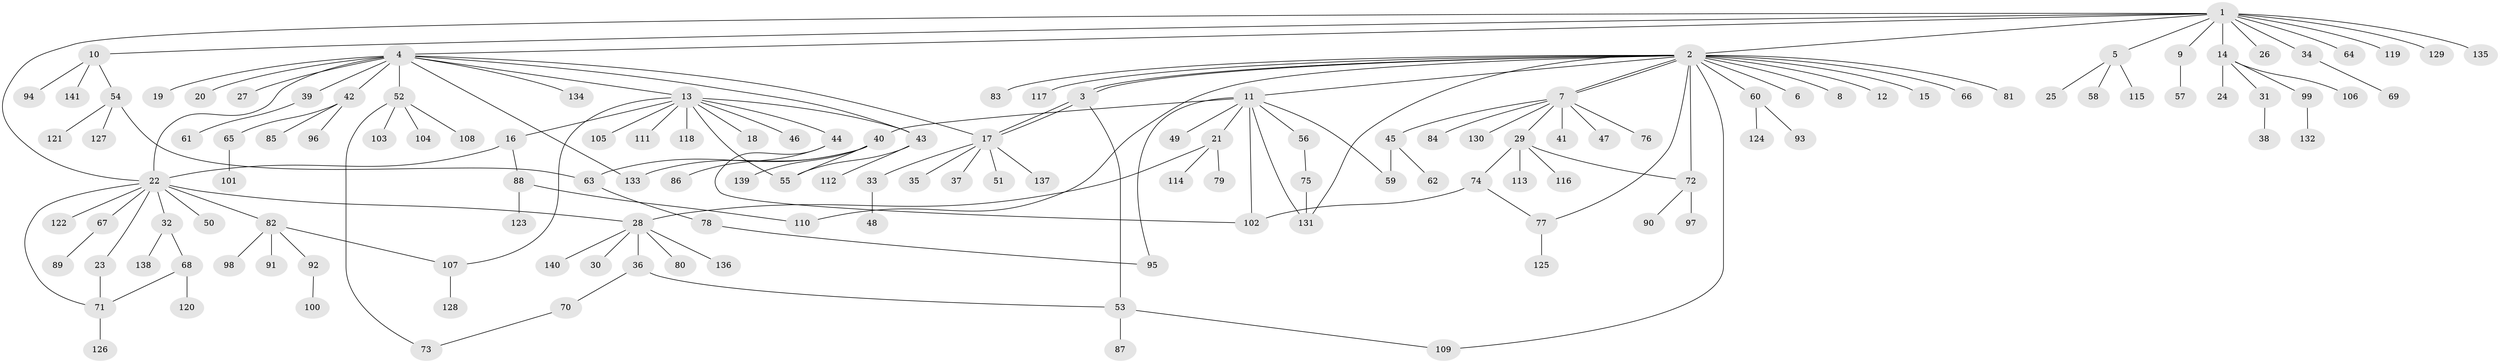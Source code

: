 // coarse degree distribution, {15: 0.009174311926605505, 19: 0.009174311926605505, 5: 0.03669724770642202, 12: 0.009174311926605505, 8: 0.01834862385321101, 1: 0.5779816513761468, 2: 0.1559633027522936, 3: 0.10091743119266056, 10: 0.027522935779816515, 6: 0.01834862385321101, 4: 0.03669724770642202}
// Generated by graph-tools (version 1.1) at 2025/23/03/03/25 07:23:55]
// undirected, 141 vertices, 167 edges
graph export_dot {
graph [start="1"]
  node [color=gray90,style=filled];
  1;
  2;
  3;
  4;
  5;
  6;
  7;
  8;
  9;
  10;
  11;
  12;
  13;
  14;
  15;
  16;
  17;
  18;
  19;
  20;
  21;
  22;
  23;
  24;
  25;
  26;
  27;
  28;
  29;
  30;
  31;
  32;
  33;
  34;
  35;
  36;
  37;
  38;
  39;
  40;
  41;
  42;
  43;
  44;
  45;
  46;
  47;
  48;
  49;
  50;
  51;
  52;
  53;
  54;
  55;
  56;
  57;
  58;
  59;
  60;
  61;
  62;
  63;
  64;
  65;
  66;
  67;
  68;
  69;
  70;
  71;
  72;
  73;
  74;
  75;
  76;
  77;
  78;
  79;
  80;
  81;
  82;
  83;
  84;
  85;
  86;
  87;
  88;
  89;
  90;
  91;
  92;
  93;
  94;
  95;
  96;
  97;
  98;
  99;
  100;
  101;
  102;
  103;
  104;
  105;
  106;
  107;
  108;
  109;
  110;
  111;
  112;
  113;
  114;
  115;
  116;
  117;
  118;
  119;
  120;
  121;
  122;
  123;
  124;
  125;
  126;
  127;
  128;
  129;
  130;
  131;
  132;
  133;
  134;
  135;
  136;
  137;
  138;
  139;
  140;
  141;
  1 -- 2;
  1 -- 4;
  1 -- 5;
  1 -- 9;
  1 -- 10;
  1 -- 14;
  1 -- 22;
  1 -- 26;
  1 -- 34;
  1 -- 64;
  1 -- 119;
  1 -- 129;
  1 -- 135;
  2 -- 3;
  2 -- 3;
  2 -- 6;
  2 -- 7;
  2 -- 7;
  2 -- 8;
  2 -- 11;
  2 -- 12;
  2 -- 15;
  2 -- 60;
  2 -- 66;
  2 -- 72;
  2 -- 77;
  2 -- 81;
  2 -- 83;
  2 -- 109;
  2 -- 110;
  2 -- 117;
  2 -- 131;
  3 -- 17;
  3 -- 17;
  3 -- 53;
  4 -- 13;
  4 -- 17;
  4 -- 19;
  4 -- 20;
  4 -- 22;
  4 -- 27;
  4 -- 39;
  4 -- 42;
  4 -- 43;
  4 -- 52;
  4 -- 133;
  4 -- 134;
  5 -- 25;
  5 -- 58;
  5 -- 115;
  7 -- 29;
  7 -- 41;
  7 -- 45;
  7 -- 47;
  7 -- 76;
  7 -- 84;
  7 -- 130;
  9 -- 57;
  10 -- 54;
  10 -- 94;
  10 -- 141;
  11 -- 21;
  11 -- 40;
  11 -- 49;
  11 -- 56;
  11 -- 59;
  11 -- 95;
  11 -- 102;
  11 -- 131;
  13 -- 16;
  13 -- 18;
  13 -- 43;
  13 -- 44;
  13 -- 46;
  13 -- 55;
  13 -- 105;
  13 -- 107;
  13 -- 111;
  13 -- 118;
  14 -- 24;
  14 -- 31;
  14 -- 99;
  14 -- 106;
  16 -- 22;
  16 -- 88;
  17 -- 33;
  17 -- 35;
  17 -- 37;
  17 -- 51;
  17 -- 137;
  21 -- 28;
  21 -- 79;
  21 -- 114;
  22 -- 23;
  22 -- 28;
  22 -- 32;
  22 -- 50;
  22 -- 67;
  22 -- 71;
  22 -- 82;
  22 -- 122;
  23 -- 71;
  28 -- 30;
  28 -- 36;
  28 -- 80;
  28 -- 136;
  28 -- 140;
  29 -- 72;
  29 -- 74;
  29 -- 113;
  29 -- 116;
  31 -- 38;
  32 -- 68;
  32 -- 138;
  33 -- 48;
  34 -- 69;
  36 -- 53;
  36 -- 70;
  39 -- 61;
  40 -- 55;
  40 -- 63;
  40 -- 133;
  40 -- 139;
  42 -- 65;
  42 -- 85;
  42 -- 96;
  43 -- 55;
  43 -- 112;
  44 -- 86;
  44 -- 102;
  45 -- 59;
  45 -- 62;
  52 -- 73;
  52 -- 103;
  52 -- 104;
  52 -- 108;
  53 -- 87;
  53 -- 109;
  54 -- 63;
  54 -- 121;
  54 -- 127;
  56 -- 75;
  60 -- 93;
  60 -- 124;
  63 -- 78;
  65 -- 101;
  67 -- 89;
  68 -- 71;
  68 -- 120;
  70 -- 73;
  71 -- 126;
  72 -- 90;
  72 -- 97;
  74 -- 77;
  74 -- 102;
  75 -- 131;
  77 -- 125;
  78 -- 95;
  82 -- 91;
  82 -- 92;
  82 -- 98;
  82 -- 107;
  88 -- 110;
  88 -- 123;
  92 -- 100;
  99 -- 132;
  107 -- 128;
}
